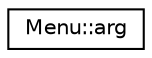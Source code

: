 digraph "Graphical Class Hierarchy"
{
 // INTERACTIVE_SVG=YES
  edge [fontname="Helvetica",fontsize="10",labelfontname="Helvetica",labelfontsize="10"];
  node [fontname="Helvetica",fontsize="10",shape=record];
  rankdir="LR";
  Node1 [label="Menu::arg",height=0.2,width=0.4,color="black", fillcolor="white", style="filled",URL="$structMenu_1_1arg.html"];
}
